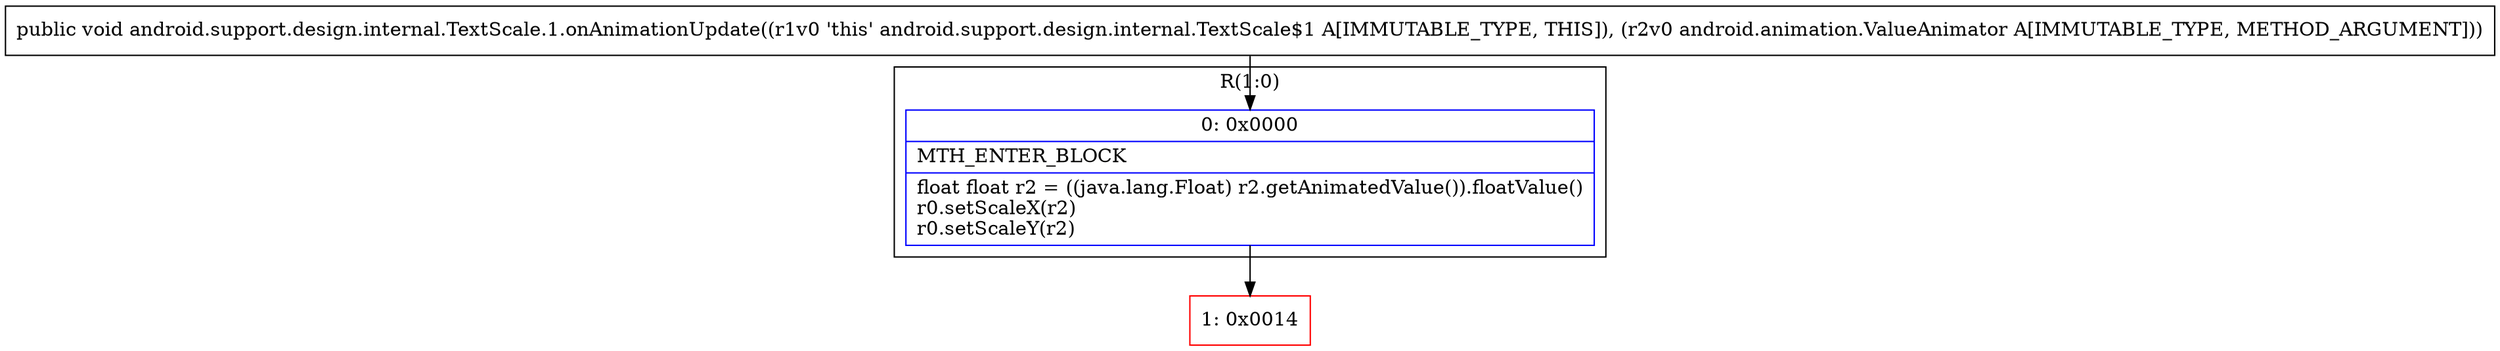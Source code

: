 digraph "CFG forandroid.support.design.internal.TextScale.1.onAnimationUpdate(Landroid\/animation\/ValueAnimator;)V" {
subgraph cluster_Region_1256241088 {
label = "R(1:0)";
node [shape=record,color=blue];
Node_0 [shape=record,label="{0\:\ 0x0000|MTH_ENTER_BLOCK\l|float float r2 = ((java.lang.Float) r2.getAnimatedValue()).floatValue()\lr0.setScaleX(r2)\lr0.setScaleY(r2)\l}"];
}
Node_1 [shape=record,color=red,label="{1\:\ 0x0014}"];
MethodNode[shape=record,label="{public void android.support.design.internal.TextScale.1.onAnimationUpdate((r1v0 'this' android.support.design.internal.TextScale$1 A[IMMUTABLE_TYPE, THIS]), (r2v0 android.animation.ValueAnimator A[IMMUTABLE_TYPE, METHOD_ARGUMENT])) }"];
MethodNode -> Node_0;
Node_0 -> Node_1;
}

